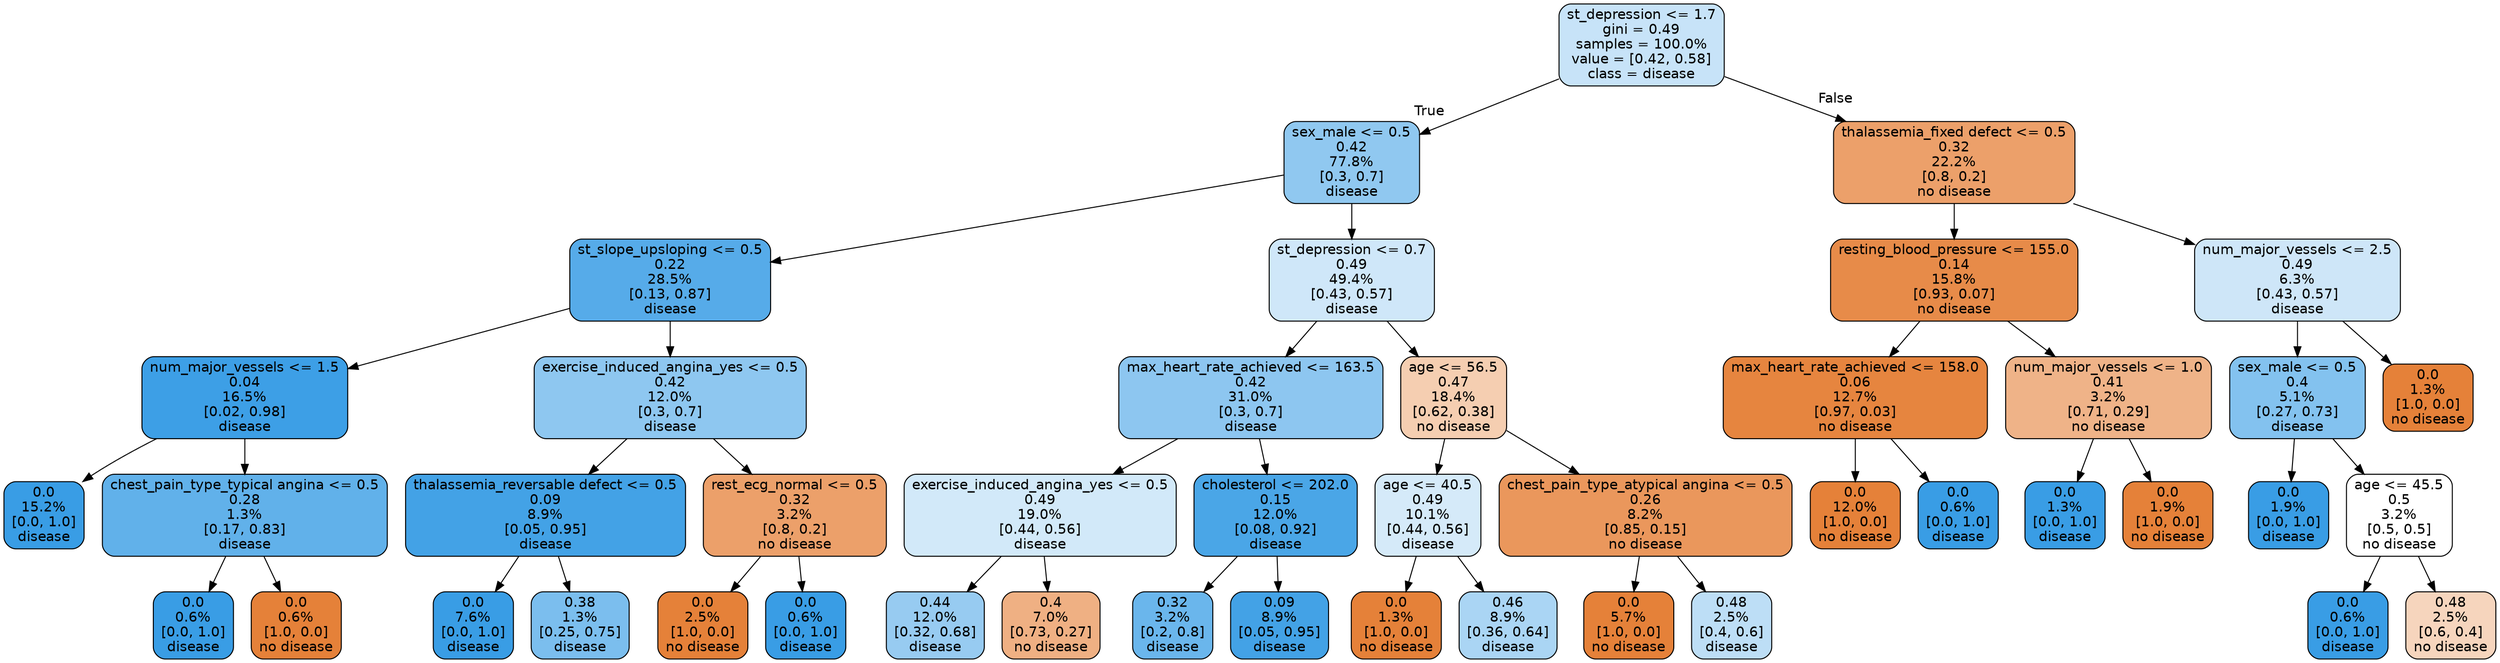 digraph Tree {
node [shape=box, style="filled, rounded", color="black", fontname=helvetica] ;
edge [fontname=helvetica] ;
0 [label="st_depression <= 1.7\ngini = 0.49\nsamples = 100.0%\nvalue = [0.42, 0.58]\nclass = disease", fillcolor="#c7e3f8"] ;
1 [label="sex_male <= 0.5\n0.42\n77.8%\n[0.3, 0.7]\ndisease", fillcolor="#90c8f0"] ;
0 -> 1 [labeldistance=2.5, labelangle=45, headlabel="True"] ;
2 [label="st_slope_upsloping <= 0.5\n0.22\n28.5%\n[0.13, 0.87]\ndisease", fillcolor="#56abe9"] ;
1 -> 2 ;
3 [label="num_major_vessels <= 1.5\n0.04\n16.5%\n[0.02, 0.98]\ndisease", fillcolor="#3d9fe6"] ;
2 -> 3 ;
4 [label="0.0\n15.2%\n[0.0, 1.0]\ndisease", fillcolor="#399de5"] ;
3 -> 4 ;
5 [label="chest_pain_type_typical angina <= 0.5\n0.28\n1.3%\n[0.17, 0.83]\ndisease", fillcolor="#61b1ea"] ;
3 -> 5 ;
6 [label="0.0\n0.6%\n[0.0, 1.0]\ndisease", fillcolor="#399de5"] ;
5 -> 6 ;
7 [label="0.0\n0.6%\n[1.0, 0.0]\nno disease", fillcolor="#e58139"] ;
5 -> 7 ;
8 [label="exercise_induced_angina_yes <= 0.5\n0.42\n12.0%\n[0.3, 0.7]\ndisease", fillcolor="#8ec7f0"] ;
2 -> 8 ;
9 [label="thalassemia_reversable defect <= 0.5\n0.09\n8.9%\n[0.05, 0.95]\ndisease", fillcolor="#43a2e6"] ;
8 -> 9 ;
10 [label="0.0\n7.6%\n[0.0, 1.0]\ndisease", fillcolor="#399de5"] ;
9 -> 10 ;
11 [label="0.38\n1.3%\n[0.25, 0.75]\ndisease", fillcolor="#7bbeee"] ;
9 -> 11 ;
12 [label="rest_ecg_normal <= 0.5\n0.32\n3.2%\n[0.8, 0.2]\nno disease", fillcolor="#eca06a"] ;
8 -> 12 ;
13 [label="0.0\n2.5%\n[1.0, 0.0]\nno disease", fillcolor="#e58139"] ;
12 -> 13 ;
14 [label="0.0\n0.6%\n[0.0, 1.0]\ndisease", fillcolor="#399de5"] ;
12 -> 14 ;
15 [label="st_depression <= 0.7\n0.49\n49.4%\n[0.43, 0.57]\ndisease", fillcolor="#cfe7f9"] ;
1 -> 15 ;
16 [label="max_heart_rate_achieved <= 163.5\n0.42\n31.0%\n[0.3, 0.7]\ndisease", fillcolor="#8dc6f0"] ;
15 -> 16 ;
17 [label="exercise_induced_angina_yes <= 0.5\n0.49\n19.0%\n[0.44, 0.56]\ndisease", fillcolor="#d2e9f9"] ;
16 -> 17 ;
18 [label="0.44\n12.0%\n[0.32, 0.68]\ndisease", fillcolor="#97cbf1"] ;
17 -> 18 ;
19 [label="0.4\n7.0%\n[0.73, 0.27]\nno disease", fillcolor="#efb083"] ;
17 -> 19 ;
20 [label="cholesterol <= 202.0\n0.15\n12.0%\n[0.08, 0.92]\ndisease", fillcolor="#4aa6e7"] ;
16 -> 20 ;
21 [label="0.32\n3.2%\n[0.2, 0.8]\ndisease", fillcolor="#6ab6ec"] ;
20 -> 21 ;
22 [label="0.09\n8.9%\n[0.05, 0.95]\ndisease", fillcolor="#43a2e6"] ;
20 -> 22 ;
23 [label="age <= 56.5\n0.47\n18.4%\n[0.62, 0.38]\nno disease", fillcolor="#f5ceb1"] ;
15 -> 23 ;
24 [label="age <= 40.5\n0.49\n10.1%\n[0.44, 0.56]\ndisease", fillcolor="#d5eaf9"] ;
23 -> 24 ;
25 [label="0.0\n1.3%\n[1.0, 0.0]\nno disease", fillcolor="#e58139"] ;
24 -> 25 ;
26 [label="0.46\n8.9%\n[0.36, 0.64]\ndisease", fillcolor="#aad5f4"] ;
24 -> 26 ;
27 [label="chest_pain_type_atypical angina <= 0.5\n0.26\n8.2%\n[0.85, 0.15]\nno disease", fillcolor="#ea975c"] ;
23 -> 27 ;
28 [label="0.0\n5.7%\n[1.0, 0.0]\nno disease", fillcolor="#e58139"] ;
27 -> 28 ;
29 [label="0.48\n2.5%\n[0.4, 0.6]\ndisease", fillcolor="#bddef6"] ;
27 -> 29 ;
30 [label="thalassemia_fixed defect <= 0.5\n0.32\n22.2%\n[0.8, 0.2]\nno disease", fillcolor="#eca06a"] ;
0 -> 30 [labeldistance=2.5, labelangle=-45, headlabel="False"] ;
31 [label="resting_blood_pressure <= 155.0\n0.14\n15.8%\n[0.93, 0.07]\nno disease", fillcolor="#e78b49"] ;
30 -> 31 ;
32 [label="max_heart_rate_achieved <= 158.0\n0.06\n12.7%\n[0.97, 0.03]\nno disease", fillcolor="#e6853f"] ;
31 -> 32 ;
33 [label="0.0\n12.0%\n[1.0, 0.0]\nno disease", fillcolor="#e58139"] ;
32 -> 33 ;
34 [label="0.0\n0.6%\n[0.0, 1.0]\ndisease", fillcolor="#399de5"] ;
32 -> 34 ;
35 [label="num_major_vessels <= 1.0\n0.41\n3.2%\n[0.71, 0.29]\nno disease", fillcolor="#efb388"] ;
31 -> 35 ;
36 [label="0.0\n1.3%\n[0.0, 1.0]\ndisease", fillcolor="#399de5"] ;
35 -> 36 ;
37 [label="0.0\n1.9%\n[1.0, 0.0]\nno disease", fillcolor="#e58139"] ;
35 -> 37 ;
38 [label="num_major_vessels <= 2.5\n0.49\n6.3%\n[0.43, 0.57]\ndisease", fillcolor="#cee6f8"] ;
30 -> 38 ;
39 [label="sex_male <= 0.5\n0.4\n5.1%\n[0.27, 0.73]\ndisease", fillcolor="#83c2ef"] ;
38 -> 39 ;
40 [label="0.0\n1.9%\n[0.0, 1.0]\ndisease", fillcolor="#399de5"] ;
39 -> 40 ;
41 [label="age <= 45.5\n0.5\n3.2%\n[0.5, 0.5]\nno disease", fillcolor="#ffffff"] ;
39 -> 41 ;
42 [label="0.0\n0.6%\n[0.0, 1.0]\ndisease", fillcolor="#399de5"] ;
41 -> 42 ;
43 [label="0.48\n2.5%\n[0.6, 0.4]\nno disease", fillcolor="#f6d5bd"] ;
41 -> 43 ;
44 [label="0.0\n1.3%\n[1.0, 0.0]\nno disease", fillcolor="#e58139"] ;
38 -> 44 ;
}